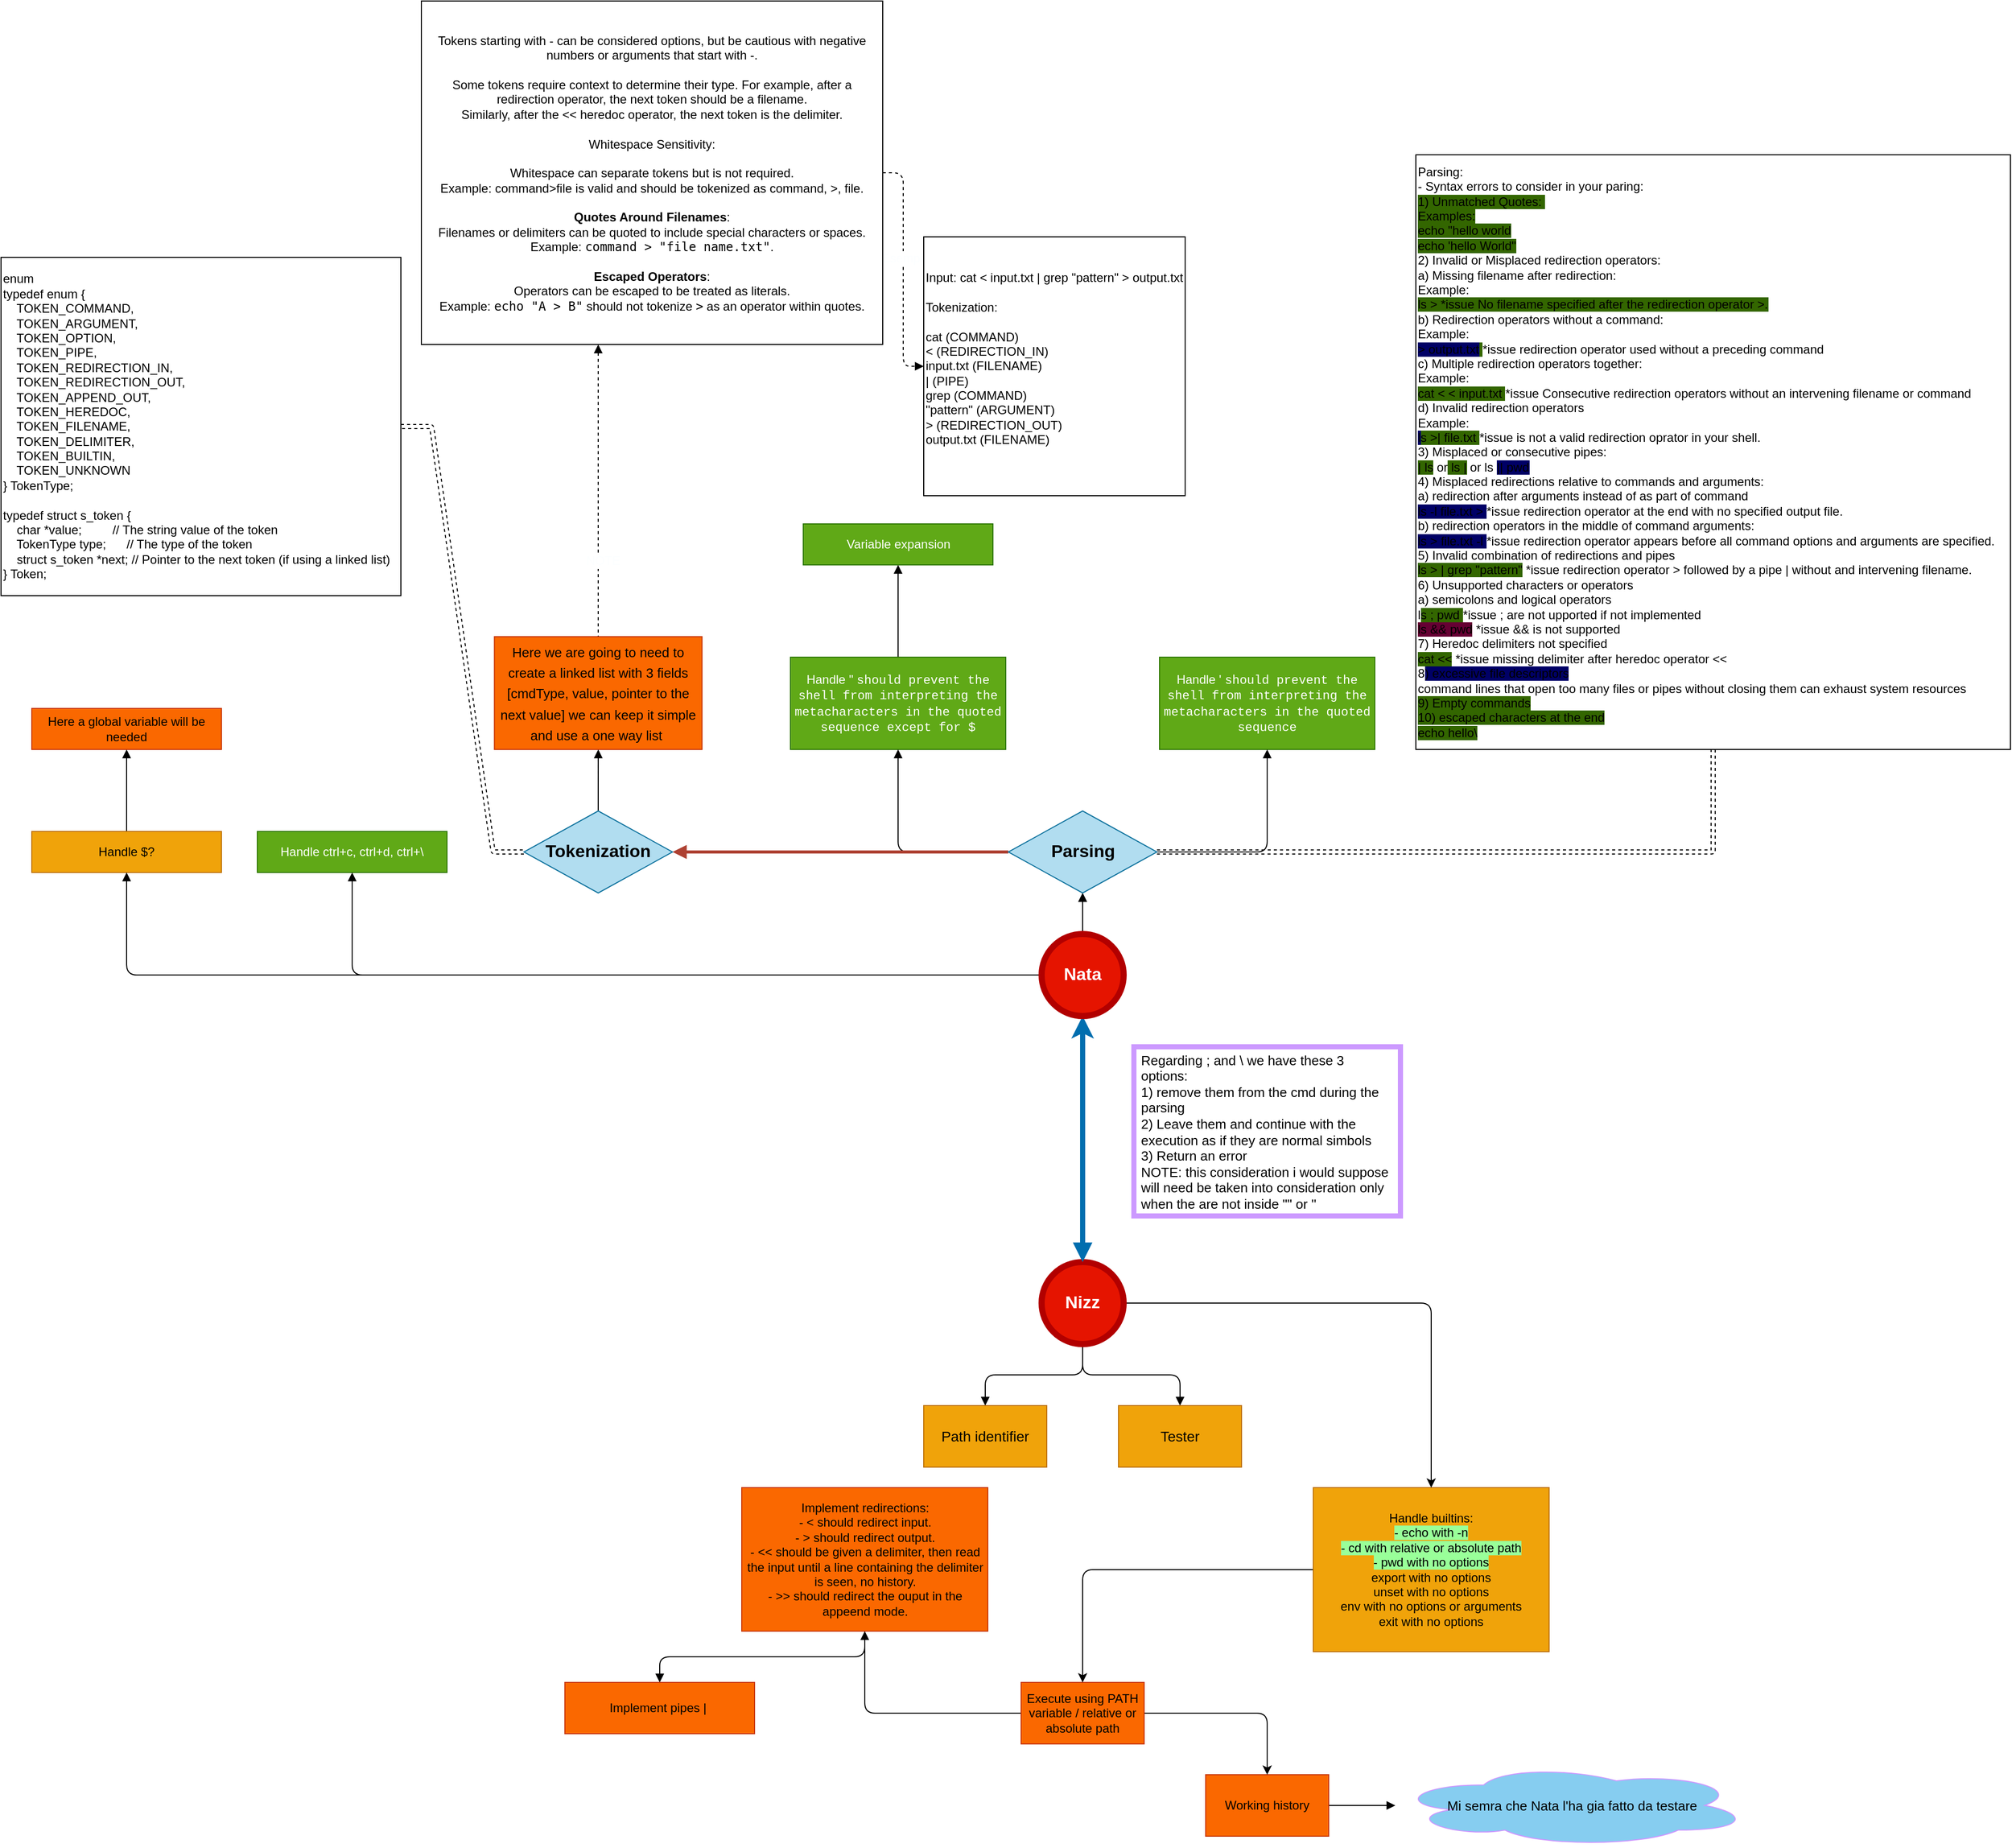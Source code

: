 <mxfile>
    <diagram id="0k4jsVLorXSa-fQWCVas" name="Art">
        <mxGraphModel dx="1712" dy="1700" grid="1" gridSize="10" guides="1" tooltips="1" connect="1" arrows="1" fold="1" page="1" pageScale="1" pageWidth="850" pageHeight="1100" math="0" shadow="0">
            <root>
                <mxCell id="0"/>
                <mxCell id="1" parent="0"/>
                <mxCell id="74" style="edgeStyle=orthogonalEdgeStyle;html=1;strokeWidth=1;fontSize=13;fontColor=#000000;startArrow=none;startFill=0;endArrow=block;endFill=1;" parent="1" source="2" target="72" edge="1">
                    <mxGeometry relative="1" as="geometry"/>
                </mxCell>
                <mxCell id="2" value="Working history" style="rounded=0;whiteSpace=wrap;html=1;fillColor=#fa6800;fontColor=#000000;strokeColor=#C73500;" parent="1" vertex="1">
                    <mxGeometry x="485" y="720" width="120" height="60" as="geometry"/>
                </mxCell>
                <mxCell id="47" style="edgeStyle=orthogonalEdgeStyle;html=1;" parent="1" source="4" target="2" edge="1">
                    <mxGeometry relative="1" as="geometry"/>
                </mxCell>
                <mxCell id="75" style="edgeStyle=orthogonalEdgeStyle;html=1;strokeWidth=1;fontSize=13;fontColor=#000000;startArrow=none;startFill=0;endArrow=block;endFill=1;" parent="1" source="4" target="9" edge="1">
                    <mxGeometry relative="1" as="geometry"/>
                </mxCell>
                <mxCell id="4" value="Execute using PATH variable / relative or absolute path" style="rounded=0;whiteSpace=wrap;html=1;fillColor=#fa6800;fontColor=#000000;strokeColor=#C73500;" parent="1" vertex="1">
                    <mxGeometry x="305" y="630" width="120" height="60" as="geometry"/>
                </mxCell>
                <mxCell id="7" value="&lt;font style=&quot;font-size: 12px;&quot;&gt;Handle '&amp;nbsp;&lt;span style=&quot;font-family: &amp;quot;Fira Code&amp;quot;, Consolas, &amp;quot;Courier New&amp;quot;, monospace, &amp;quot;Droid Sans Mono&amp;quot;, &amp;quot;monospace&amp;quot;, monospace;&quot;&gt;should prevent the shell from interpreting the metacharacters in the quoted sequence&lt;/span&gt;&lt;/font&gt;" style="rounded=0;whiteSpace=wrap;html=1;fillColor=#60a917;fontColor=#ffffff;strokeColor=#2D7600;" parent="1" vertex="1">
                    <mxGeometry x="440" y="-370" width="210" height="90" as="geometry"/>
                </mxCell>
                <mxCell id="63" style="edgeStyle=orthogonalEdgeStyle;html=1;strokeWidth=1;fontSize=13;fontColor=#000000;startArrow=none;startFill=0;endArrow=block;endFill=1;" parent="1" source="8" target="51" edge="1">
                    <mxGeometry relative="1" as="geometry"/>
                </mxCell>
                <mxCell id="8" value="&lt;font style=&quot;font-size: 12px;&quot;&gt;Handle &quot;&amp;nbsp;&lt;span style=&quot;font-family: &amp;quot;Fira Code&amp;quot;, Consolas, &amp;quot;Courier New&amp;quot;, monospace, &amp;quot;Droid Sans Mono&amp;quot;, &amp;quot;monospace&amp;quot;, monospace;&quot;&gt;should prevent the shell from interpreting the metacharacters in the quoted sequence except for $&lt;/span&gt;&lt;/font&gt;" style="rounded=0;whiteSpace=wrap;html=1;fillColor=#60a917;fontColor=#ffffff;strokeColor=#2D7600;" parent="1" vertex="1">
                    <mxGeometry x="80" y="-370" width="210" height="90" as="geometry"/>
                </mxCell>
                <mxCell id="76" style="edgeStyle=orthogonalEdgeStyle;html=1;strokeWidth=1;fontSize=13;fontColor=#000000;startArrow=none;startFill=0;endArrow=block;endFill=1;" parent="1" source="9" target="10" edge="1">
                    <mxGeometry relative="1" as="geometry"/>
                </mxCell>
                <mxCell id="9" value="Implement redirections:&lt;br&gt;- &amp;lt; should redirect input.&lt;br&gt;- &amp;gt; should redirect output.&lt;br&gt;- &amp;lt;&amp;lt; should be given a delimiter, then read the input until a line containing the delimiter is seen, no history.&lt;br&gt;- &amp;gt;&amp;gt; should redirect the ouput in the appeend mode." style="rounded=0;whiteSpace=wrap;html=1;fillColor=#fa6800;fontColor=#000000;strokeColor=#C73500;" parent="1" vertex="1">
                    <mxGeometry x="32.5" y="440" width="240" height="140" as="geometry"/>
                </mxCell>
                <mxCell id="10" value="Implement pipes |&amp;nbsp;" style="rounded=0;whiteSpace=wrap;html=1;fillColor=#fa6800;fontColor=#000000;strokeColor=#C73500;" parent="1" vertex="1">
                    <mxGeometry x="-140" y="630" width="185" height="50" as="geometry"/>
                </mxCell>
                <mxCell id="71" value="" style="edgeStyle=orthogonalEdgeStyle;html=1;strokeWidth=1;fontSize=13;fontColor=#000000;startArrow=none;startFill=0;endArrow=block;endFill=1;" parent="1" source="12" target="70" edge="1">
                    <mxGeometry relative="1" as="geometry"/>
                </mxCell>
                <mxCell id="12" value="Handle $?" style="rounded=0;whiteSpace=wrap;html=1;fillColor=#f0a30a;strokeColor=#BD7000;fontColor=#000000;" parent="1" vertex="1">
                    <mxGeometry x="-660" y="-200" width="185" height="40" as="geometry"/>
                </mxCell>
                <mxCell id="13" value="Handle ctrl+c, ctrl+d, ctrl+\" style="rounded=0;whiteSpace=wrap;html=1;fillColor=#60a917;fontColor=#ffffff;strokeColor=#2D7600;" parent="1" vertex="1">
                    <mxGeometry x="-440" y="-200" width="185" height="40" as="geometry"/>
                </mxCell>
                <mxCell id="43" style="edgeStyle=orthogonalEdgeStyle;html=1;" parent="1" source="14" target="4" edge="1">
                    <mxGeometry relative="1" as="geometry"/>
                </mxCell>
                <mxCell id="14" value="Handle builtins:&lt;br&gt;&lt;span style=&quot;background-color: rgb(153, 255, 153);&quot;&gt;- echo with -n&lt;/span&gt;&lt;br&gt;&lt;span style=&quot;background-color: rgb(153, 255, 153);&quot;&gt;- cd with relative or absolute path&lt;/span&gt;&lt;br&gt;&lt;span style=&quot;background-color: rgb(153, 255, 153);&quot;&gt;- pwd with no options&lt;/span&gt;&lt;br&gt;export with no options&lt;br&gt;unset with no options&lt;br&gt;env with no options or arguments&lt;br&gt;exit with no options" style="rounded=0;whiteSpace=wrap;html=1;fillColor=#f0a30a;fontColor=#000000;strokeColor=#BD7000;" parent="1" vertex="1">
                    <mxGeometry x="590" y="440" width="230" height="160" as="geometry"/>
                </mxCell>
                <mxCell id="37" style="edgeStyle=orthogonalEdgeStyle;html=1;" parent="1" source="29" target="14" edge="1">
                    <mxGeometry relative="1" as="geometry"/>
                </mxCell>
                <mxCell id="78" value="" style="edgeStyle=orthogonalEdgeStyle;html=1;strokeWidth=1;fontSize=13;fontColor=#000000;startArrow=none;startFill=0;endArrow=block;endFill=1;" parent="1" source="29" target="77" edge="1">
                    <mxGeometry relative="1" as="geometry"/>
                </mxCell>
                <mxCell id="80" style="edgeStyle=orthogonalEdgeStyle;html=1;strokeWidth=1;fontSize=13;fontColor=#000000;startArrow=none;startFill=0;endArrow=block;endFill=1;" parent="1" source="29" target="79" edge="1">
                    <mxGeometry relative="1" as="geometry"/>
                </mxCell>
                <mxCell id="29" value="Nizz" style="ellipse;whiteSpace=wrap;html=1;fontSize=17;fillColor=#e51400;strokeColor=#B20000;fontColor=#ffffff;rounded=0;strokeWidth=6;fontStyle=1;" parent="1" vertex="1">
                    <mxGeometry x="325" y="220" width="80" height="80" as="geometry"/>
                </mxCell>
                <mxCell id="53" style="edgeStyle=none;html=1;fontSize=13;endArrow=block;endFill=1;startArrow=classic;startFill=1;fillColor=#1ba1e2;strokeColor=#006EAF;strokeWidth=5;" parent="1" source="27" target="29" edge="1">
                    <mxGeometry relative="1" as="geometry"/>
                </mxCell>
                <mxCell id="57" value="" style="edgeStyle=none;html=1;strokeWidth=1;fontSize=13;startArrow=none;startFill=0;endArrow=block;endFill=1;" parent="1" source="27" target="56" edge="1">
                    <mxGeometry relative="1" as="geometry"/>
                </mxCell>
                <mxCell id="58" value="" style="edgeStyle=none;html=1;strokeWidth=1;fontSize=13;startArrow=none;startFill=0;endArrow=block;endFill=1;" parent="1" source="27" target="56" edge="1">
                    <mxGeometry relative="1" as="geometry"/>
                </mxCell>
                <mxCell id="67" style="edgeStyle=orthogonalEdgeStyle;html=1;strokeWidth=1;fontSize=13;fontColor=#000000;startArrow=none;startFill=0;endArrow=block;endFill=1;" parent="1" source="27" target="13" edge="1">
                    <mxGeometry relative="1" as="geometry"/>
                </mxCell>
                <mxCell id="68" style="edgeStyle=orthogonalEdgeStyle;html=1;strokeWidth=1;fontSize=13;fontColor=#000000;startArrow=none;startFill=0;endArrow=block;endFill=1;" parent="1" source="27" target="12" edge="1">
                    <mxGeometry relative="1" as="geometry"/>
                </mxCell>
                <mxCell id="88" style="edgeStyle=elbowEdgeStyle;html=1;dashed=1;strokeWidth=1;fontSize=12;fontColor=#000000;startArrow=none;startFill=0;endArrow=block;endFill=1;" parent="1" source="59" target="90" edge="1">
                    <mxGeometry relative="1" as="geometry">
                        <mxPoint x="1060" y="-60" as="targetPoint"/>
                    </mxGeometry>
                </mxCell>
                <mxCell id="91" value="&lt;font color=&quot;#fcfeff&quot;&gt;NOTE&lt;/font&gt;" style="edgeLabel;html=1;align=center;verticalAlign=middle;resizable=0;points=[];fontSize=12;fontColor=#000000;" parent="88" vertex="1" connectable="0">
                    <mxGeometry x="0.072" y="-4" relative="1" as="geometry">
                        <mxPoint as="offset"/>
                    </mxGeometry>
                </mxCell>
                <mxCell id="27" value="Nata" style="ellipse;whiteSpace=wrap;html=1;fontSize=17;fillColor=#e51400;strokeColor=#B20000;fontColor=#ffffff;rounded=0;strokeWidth=6;fontStyle=1;" parent="1" vertex="1">
                    <mxGeometry x="325" y="-100" width="80" height="80" as="geometry"/>
                </mxCell>
                <mxCell id="50" value="&lt;div style=&quot;text-align: left; font-size: 13px;&quot;&gt;&lt;span style=&quot;background-color: initial; font-size: 13px;&quot;&gt;Regarding ; and \ we have these 3 options:&lt;/span&gt;&lt;/div&gt;&lt;div style=&quot;text-align: left; font-size: 13px;&quot;&gt;&lt;span style=&quot;background-color: initial; font-size: 13px;&quot;&gt;1) remove them from the cmd during the parsing&lt;/span&gt;&lt;/div&gt;&lt;div style=&quot;text-align: left; font-size: 13px;&quot;&gt;&lt;span style=&quot;background-color: initial; font-size: 13px;&quot;&gt;2) Leave them and continue with the execution as if they are normal simbols&lt;/span&gt;&lt;/div&gt;&lt;div style=&quot;text-align: left; font-size: 13px;&quot;&gt;&lt;span style=&quot;background-color: initial; font-size: 13px;&quot;&gt;3) Return an error&amp;nbsp;&lt;/span&gt;&lt;/div&gt;&lt;div style=&quot;text-align: left; font-size: 13px;&quot;&gt;&lt;span style=&quot;background-color: initial; font-size: 13px;&quot;&gt;NOTE: this consideration i would suppose will need be taken into consideration only when the are not inside &quot;&quot; or ''&lt;/span&gt;&lt;/div&gt;" style="text;html=1;strokeColor=#CC99FF;fillColor=none;align=center;verticalAlign=middle;whiteSpace=wrap;rounded=0;strokeWidth=5;spacingTop=0;spacing=8;fontSize=13;horizontal=1;" parent="1" vertex="1">
                    <mxGeometry x="415" y="10" width="260" height="165" as="geometry"/>
                </mxCell>
                <mxCell id="51" value="Variable expansion" style="rounded=0;whiteSpace=wrap;html=1;fillColor=#60a917;fontColor=#ffffff;strokeColor=#2D7600;" parent="1" vertex="1">
                    <mxGeometry x="92.5" y="-500" width="185" height="40" as="geometry"/>
                </mxCell>
                <mxCell id="61" style="edgeStyle=orthogonalEdgeStyle;html=1;strokeWidth=1;fontSize=13;fontColor=#000000;startArrow=none;startFill=0;endArrow=block;endFill=1;" parent="1" source="56" target="8" edge="1">
                    <mxGeometry relative="1" as="geometry"/>
                </mxCell>
                <mxCell id="62" style="edgeStyle=orthogonalEdgeStyle;html=1;strokeWidth=1;fontSize=13;fontColor=#000000;startArrow=none;startFill=0;endArrow=block;endFill=1;" parent="1" source="56" target="7" edge="1">
                    <mxGeometry relative="1" as="geometry"/>
                </mxCell>
                <mxCell id="64" style="edgeStyle=orthogonalEdgeStyle;html=1;strokeWidth=3;fontSize=13;fontColor=#000000;startArrow=none;startFill=0;endArrow=block;endFill=1;fillColor=#fad9d5;strokeColor=#ae4132;" parent="1" source="56" target="59" edge="1">
                    <mxGeometry relative="1" as="geometry"/>
                </mxCell>
                <mxCell id="82" value="" style="edgeStyle=orthogonalEdgeStyle;html=1;strokeWidth=1;fontSize=14;fontColor=#000000;startArrow=none;startFill=0;endArrow=block;endFill=1;shape=link;dashed=1;" parent="1" source="56" target="81" edge="1">
                    <mxGeometry relative="1" as="geometry"/>
                </mxCell>
                <mxCell id="56" value="Parsing" style="rhombus;whiteSpace=wrap;html=1;fontSize=17;fillColor=#b1ddf0;strokeColor=#10739e;rounded=0;strokeWidth=1;fontStyle=1;fontColor=#000000;" parent="1" vertex="1">
                    <mxGeometry x="292.5" y="-220" width="145" height="80" as="geometry"/>
                </mxCell>
                <mxCell id="66" value="" style="edgeStyle=orthogonalEdgeStyle;html=1;strokeWidth=1;fontSize=13;fontColor=#000000;startArrow=none;startFill=0;endArrow=block;endFill=1;" parent="1" source="59" target="65" edge="1">
                    <mxGeometry relative="1" as="geometry"/>
                </mxCell>
                <mxCell id="87" style="edgeStyle=entityRelationEdgeStyle;shape=link;html=1;dashed=1;strokeWidth=1;fontSize=12;fontColor=#000000;startArrow=none;startFill=0;endArrow=block;endFill=1;" parent="1" source="59" target="86" edge="1">
                    <mxGeometry relative="1" as="geometry"/>
                </mxCell>
                <mxCell id="59" value="Tokenization" style="rhombus;whiteSpace=wrap;html=1;fontSize=17;fillColor=#b1ddf0;strokeColor=#10739e;rounded=0;strokeWidth=1;fontStyle=1;fontColor=#000000;" parent="1" vertex="1">
                    <mxGeometry x="-180" y="-220" width="145" height="80" as="geometry"/>
                </mxCell>
                <mxCell id="65" value="&lt;span style=&quot;font-weight: normal;&quot;&gt;&lt;font style=&quot;font-size: 13px;&quot;&gt;Here we are going to need to create a linked list with 3 fields [cmdType, value, pointer to the next value] we can keep it simple and use a one way list&amp;nbsp;&lt;/font&gt;&lt;/span&gt;" style="rounded=0;whiteSpace=wrap;html=1;fontSize=17;fillColor=#fa6800;strokeWidth=1;fontStyle=1;fontColor=#000000;strokeColor=#C73500;" parent="1" vertex="1">
                    <mxGeometry x="-208.75" y="-390" width="202.5" height="110" as="geometry"/>
                </mxCell>
                <mxCell id="70" value="Here a global variable will be needed" style="rounded=0;whiteSpace=wrap;html=1;fillColor=#fa6800;fontColor=#000000;strokeColor=#C73500;" parent="1" vertex="1">
                    <mxGeometry x="-660" y="-320" width="185" height="40" as="geometry"/>
                </mxCell>
                <mxCell id="72" value="Mi semra che Nata l'ha gia fatto da testare" style="ellipse;shape=cloud;whiteSpace=wrap;html=1;rounded=0;strokeColor=#CC99FF;strokeWidth=1;fontSize=13;fontColor=#000000;fillColor=#86CDF0;" parent="1" vertex="1">
                    <mxGeometry x="670" y="710" width="345" height="80" as="geometry"/>
                </mxCell>
                <mxCell id="77" value="Tester" style="whiteSpace=wrap;html=1;fontSize=14;fillColor=#f0a30a;strokeColor=#BD7000;fontColor=#000000;rounded=0;strokeWidth=1;fontStyle=0;" parent="1" vertex="1">
                    <mxGeometry x="400" y="360" width="120" height="60" as="geometry"/>
                </mxCell>
                <mxCell id="79" value="Path identifier" style="whiteSpace=wrap;html=1;fontSize=14;fillColor=#f0a30a;strokeColor=#BD7000;fontColor=#000000;rounded=0;strokeWidth=1;fontStyle=0;" parent="1" vertex="1">
                    <mxGeometry x="210" y="360" width="120" height="60" as="geometry"/>
                </mxCell>
                <mxCell id="81" value="&lt;div style=&quot;font-size: 12px;&quot;&gt;&lt;div&gt;&lt;font style=&quot;font-weight: normal;&quot;&gt;Parsing:&lt;/font&gt;&lt;/div&gt;&lt;div&gt;&lt;font style=&quot;font-weight: normal;&quot;&gt;- Syntax errors to consider in your paring:&lt;/font&gt;&lt;/div&gt;&lt;div&gt;&lt;span style=&quot;font-weight: normal; background-color: rgb(51, 102, 0);&quot;&gt;1) Unmatched Quotes:&amp;nbsp;&lt;/span&gt;&lt;/div&gt;&lt;div&gt;&lt;span style=&quot;font-weight: normal; background-color: rgb(51, 102, 0);&quot;&gt;Examples:&lt;/span&gt;&lt;/div&gt;&lt;div&gt;&lt;span style=&quot;font-weight: normal; background-color: rgb(51, 102, 0);&quot;&gt;echo &quot;hello world&lt;/span&gt;&lt;/div&gt;&lt;div&gt;&lt;span style=&quot;font-weight: normal; background-color: rgb(51, 102, 0);&quot;&gt;echo 'hello World&quot;&lt;/span&gt;&lt;/div&gt;&lt;div&gt;&lt;span style=&quot;font-weight: normal;&quot;&gt;2) Invalid or Misplaced redirection operators:&lt;/span&gt;&lt;/div&gt;&lt;div&gt;&lt;span style=&quot;font-weight: normal;&quot;&gt;a) Missing filename after redirection:&lt;/span&gt;&lt;/div&gt;&lt;div&gt;&lt;span style=&quot;font-weight: normal;&quot;&gt;Example:&lt;/span&gt;&lt;/div&gt;&lt;div&gt;&lt;span style=&quot;font-weight: normal; background-color: rgb(51, 102, 0);&quot;&gt;ls &amp;gt; *issue No filename specified after the redirection operator &amp;gt;.&lt;/span&gt;&lt;/div&gt;&lt;div&gt;&lt;span style=&quot;font-weight: normal;&quot;&gt;b) Redirection operators without a command:&lt;/span&gt;&lt;/div&gt;&lt;div&gt;&lt;span style=&quot;font-weight: normal;&quot;&gt;Example:&amp;nbsp;&lt;/span&gt;&lt;/div&gt;&lt;div&gt;&lt;span style=&quot;font-weight: normal;&quot;&gt;&lt;span style=&quot;background-color: rgb(0, 0, 102);&quot;&gt;&amp;gt; output.txt&lt;/span&gt;&lt;span style=&quot;background-color: rgb(51, 102, 0);&quot;&gt;&amp;nbsp;&lt;/span&gt;*issue redirection operator used without a preceding command&lt;/span&gt;&lt;/div&gt;&lt;div&gt;&lt;span style=&quot;font-weight: normal;&quot;&gt;c) Multiple redirection operators together:&lt;/span&gt;&lt;/div&gt;&lt;div&gt;&lt;span style=&quot;font-weight: normal;&quot;&gt;Example:&lt;/span&gt;&lt;/div&gt;&lt;div&gt;&lt;span style=&quot;font-weight: normal;&quot;&gt;&lt;span style=&quot;background-color: rgb(51, 102, 0);&quot;&gt;cat &amp;lt; &amp;lt; input.txt&amp;nbsp;&lt;/span&gt;*issue Consecutive redirection operators without an intervening filename or command&lt;/span&gt;&lt;/div&gt;&lt;div&gt;&lt;span style=&quot;font-weight: normal;&quot;&gt;d) Invalid redirection operators&lt;/span&gt;&lt;/div&gt;&lt;div&gt;&lt;span style=&quot;font-weight: normal;&quot;&gt;Example:&lt;/span&gt;&lt;/div&gt;&lt;div&gt;&lt;span style=&quot;font-weight: normal;&quot;&gt;&lt;span style=&quot;background-color: rgb(0, 0, 102);&quot;&gt;l&lt;/span&gt;&lt;span style=&quot;background-color: rgb(51, 102, 0);&quot;&gt;s &amp;gt;| file.txt&amp;nbsp;&lt;/span&gt;*issue is not a valid redirection oprator in your shell.&lt;/span&gt;&lt;/div&gt;&lt;div&gt;&lt;span style=&quot;font-weight: normal;&quot;&gt;3) Misplaced or consecutive pipes:&lt;/span&gt;&lt;/div&gt;&lt;div&gt;&lt;span style=&quot;font-weight: normal;&quot;&gt;&lt;span style=&quot;background-color: rgb(51, 102, 0);&quot;&gt;| ls&lt;/span&gt;&amp;nbsp;or&lt;span style=&quot;background-color: rgb(51, 102, 0);&quot;&gt;&amp;nbsp;ls |&lt;/span&gt;&amp;nbsp;or ls&amp;nbsp;&lt;span style=&quot;background-color: rgb(0, 0, 102);&quot;&gt;|| pwd&lt;/span&gt;&lt;/span&gt;&lt;/div&gt;&lt;div&gt;&lt;span style=&quot;font-weight: normal;&quot;&gt;4) Misplaced redirections relative to commands and arguments:&lt;/span&gt;&lt;/div&gt;&lt;div&gt;&lt;span style=&quot;font-weight: normal;&quot;&gt;a) redirection after arguments instead of as part of command&lt;/span&gt;&lt;/div&gt;&lt;div&gt;&lt;span style=&quot;font-weight: normal;&quot;&gt;&lt;span style=&quot;background-color: rgb(0, 0, 102);&quot;&gt;ls -l file.txt &amp;gt;&amp;nbsp;&lt;/span&gt;*issue redirection operator at the end with no specified output file.&lt;/span&gt;&lt;/div&gt;&lt;div&gt;&lt;span style=&quot;font-weight: normal;&quot;&gt;b) redirection operators in the middle of command arguments:&lt;/span&gt;&lt;/div&gt;&lt;div&gt;&lt;span style=&quot;font-weight: normal;&quot;&gt;&lt;span style=&quot;background-color: rgb(0, 0, 102);&quot;&gt;ls &amp;gt; file.txt -l&amp;nbsp;&lt;/span&gt;*issue redirection operator appears before all command options and arguments are specified.&lt;/span&gt;&lt;/div&gt;&lt;div&gt;&lt;span style=&quot;font-weight: normal;&quot;&gt;5) Invalid combination of redirections and pipes&lt;/span&gt;&lt;/div&gt;&lt;div&gt;&lt;span style=&quot;font-weight: normal;&quot;&gt;&lt;span style=&quot;background-color: rgb(51, 102, 0);&quot;&gt;ls &amp;gt; | grep &quot;pattern&quot;&lt;/span&gt;&amp;nbsp;*issue redirection operator &amp;gt; followed by a pipe | without and intervening filename.&lt;/span&gt;&lt;/div&gt;&lt;div&gt;&lt;span style=&quot;font-weight: normal;&quot;&gt;6) Unsupported characters or operators&lt;/span&gt;&lt;/div&gt;&lt;div&gt;&lt;span style=&quot;font-weight: normal;&quot;&gt;a) semicolons and logical operators&lt;/span&gt;&lt;/div&gt;&lt;div&gt;&lt;span style=&quot;font-weight: normal;&quot;&gt;l&lt;span style=&quot;background-color: rgb(51, 102, 0);&quot;&gt;s ; pwd&amp;nbsp;&lt;/span&gt;*issue ; are not upported if not implemented&lt;/span&gt;&lt;/div&gt;&lt;div&gt;&lt;span style=&quot;font-weight: normal;&quot;&gt;&lt;span style=&quot;background-color: rgb(102, 0, 51);&quot;&gt;ls &amp;amp;&amp;amp; pwd&lt;/span&gt;&amp;nbsp;*issue &amp;amp;&amp;amp; is not supported&lt;/span&gt;&lt;/div&gt;&lt;div&gt;&lt;span style=&quot;font-weight: normal;&quot;&gt;7) Heredoc delimiters not specified&lt;/span&gt;&lt;/div&gt;&lt;div&gt;&lt;span style=&quot;font-weight: normal;&quot;&gt;&lt;span style=&quot;background-color: rgb(51, 102, 0);&quot;&gt;cat &amp;lt;&amp;lt;&lt;/span&gt;&amp;nbsp;*issue missing delimiter after heredoc operator &amp;lt;&amp;lt;&lt;/span&gt;&lt;/div&gt;&lt;div&gt;&lt;span style=&quot;font-weight: normal;&quot;&gt;8&lt;span style=&quot;background-color: rgb(0, 0, 102);&quot;&gt;) excessive file descriptors&lt;/span&gt;&lt;/span&gt;&lt;/div&gt;&lt;div&gt;&lt;span style=&quot;font-weight: normal;&quot;&gt;command lines that open too many files or pipes without closing them can exhaust system resources&lt;/span&gt;&lt;/div&gt;&lt;div&gt;&lt;span style=&quot;font-weight: normal; background-color: rgb(51, 102, 0);&quot;&gt;9) Empty commands&lt;/span&gt;&lt;/div&gt;&lt;div&gt;&lt;span style=&quot;font-weight: normal; background-color: rgb(51, 102, 0);&quot;&gt;10) escaped characters at the end&lt;/span&gt;&lt;/div&gt;&lt;div&gt;&lt;font style=&quot;font-weight: normal; background-color: rgb(51, 102, 0);&quot;&gt;echo hello\&lt;/font&gt;&lt;/div&gt;&lt;/div&gt;" style="whiteSpace=wrap;html=1;fontSize=17;rounded=0;strokeWidth=1;fontStyle=1;align=left;" parent="1" vertex="1">
                    <mxGeometry x="690" y="-860" width="580" height="580" as="geometry"/>
                </mxCell>
                <mxCell id="86" value="&lt;div style=&quot;font-size: 12px;&quot;&gt;&lt;span style=&quot;font-size: 12px;&quot;&gt;&lt;span style=&quot;font-size: 12px;&quot;&gt;&#9;&lt;/span&gt;enum&lt;/span&gt;&lt;/div&gt;&lt;div style=&quot;font-size: 12px;&quot;&gt;&lt;span style=&quot;font-size: 12px;&quot;&gt;&lt;span style=&quot;font-size: 12px;&quot;&gt;&#9;&lt;/span&gt;typedef enum {&lt;/span&gt;&lt;/div&gt;&lt;div style=&quot;font-size: 12px;&quot;&gt;&lt;span style=&quot;font-size: 12px;&quot;&gt;&amp;nbsp; &amp;nbsp; TOKEN_COMMAND,&lt;/span&gt;&lt;/div&gt;&lt;div style=&quot;font-size: 12px;&quot;&gt;&lt;span style=&quot;font-size: 12px;&quot;&gt;&amp;nbsp; &amp;nbsp; TOKEN_ARGUMENT,&lt;/span&gt;&lt;/div&gt;&lt;div style=&quot;font-size: 12px;&quot;&gt;&lt;span style=&quot;font-size: 12px;&quot;&gt;&amp;nbsp; &amp;nbsp; TOKEN_OPTION,&lt;/span&gt;&lt;/div&gt;&lt;div style=&quot;font-size: 12px;&quot;&gt;&lt;span style=&quot;font-size: 12px;&quot;&gt;&amp;nbsp; &amp;nbsp; TOKEN_PIPE,&lt;/span&gt;&lt;/div&gt;&lt;div style=&quot;font-size: 12px;&quot;&gt;&lt;span style=&quot;font-size: 12px;&quot;&gt;&amp;nbsp; &amp;nbsp; TOKEN_REDIRECTION_IN,&lt;/span&gt;&lt;/div&gt;&lt;div style=&quot;font-size: 12px;&quot;&gt;&lt;span style=&quot;font-size: 12px;&quot;&gt;&amp;nbsp; &amp;nbsp; TOKEN_REDIRECTION_OUT,&lt;/span&gt;&lt;/div&gt;&lt;div style=&quot;font-size: 12px;&quot;&gt;&lt;span style=&quot;font-size: 12px;&quot;&gt;&amp;nbsp; &amp;nbsp; TOKEN_APPEND_OUT,&lt;/span&gt;&lt;/div&gt;&lt;div style=&quot;font-size: 12px;&quot;&gt;&lt;span style=&quot;font-size: 12px;&quot;&gt;&amp;nbsp; &amp;nbsp; TOKEN_HEREDOC,&lt;/span&gt;&lt;/div&gt;&lt;div style=&quot;font-size: 12px;&quot;&gt;&lt;span style=&quot;font-size: 12px;&quot;&gt;&amp;nbsp; &amp;nbsp; TOKEN_FILENAME,&lt;/span&gt;&lt;/div&gt;&lt;div style=&quot;font-size: 12px;&quot;&gt;&lt;span style=&quot;font-size: 12px;&quot;&gt;&amp;nbsp; &amp;nbsp; TOKEN_DELIMITER,&lt;/span&gt;&lt;/div&gt;&lt;div style=&quot;font-size: 12px;&quot;&gt;&lt;span style=&quot;font-size: 12px;&quot;&gt;&amp;nbsp; &amp;nbsp; TOKEN_BUILTIN,&lt;/span&gt;&lt;/div&gt;&lt;div style=&quot;font-size: 12px;&quot;&gt;&lt;span style=&quot;font-size: 12px;&quot;&gt;&amp;nbsp; &amp;nbsp; TOKEN_UNKNOWN&lt;/span&gt;&lt;/div&gt;&lt;div style=&quot;font-size: 12px;&quot;&gt;&lt;span style=&quot;font-size: 12px;&quot;&gt;} TokenType;&lt;/span&gt;&lt;/div&gt;&lt;div style=&quot;font-size: 12px;&quot;&gt;&lt;span style=&quot;font-size: 12px;&quot;&gt;&lt;br style=&quot;font-size: 12px;&quot;&gt;&lt;/span&gt;&lt;/div&gt;&lt;div style=&quot;font-size: 12px;&quot;&gt;&lt;span style=&quot;font-size: 12px;&quot;&gt;typedef struct s_token {&lt;/span&gt;&lt;/div&gt;&lt;div style=&quot;font-size: 12px;&quot;&gt;&lt;span style=&quot;font-size: 12px;&quot;&gt;&amp;nbsp; &amp;nbsp; char *value;&amp;nbsp; &amp;nbsp; &amp;nbsp; &amp;nbsp; &amp;nbsp;// The string value of the token&lt;/span&gt;&lt;/div&gt;&lt;div style=&quot;font-size: 12px;&quot;&gt;&lt;span style=&quot;font-size: 12px;&quot;&gt;&amp;nbsp; &amp;nbsp; TokenType type;&amp;nbsp; &amp;nbsp; &amp;nbsp; // The type of the token&lt;/span&gt;&lt;/div&gt;&lt;div style=&quot;font-size: 12px;&quot;&gt;&lt;span style=&quot;font-size: 12px;&quot;&gt;&amp;nbsp; &amp;nbsp; struct s_token *next; // Pointer to the next token (if using a linked list)&lt;/span&gt;&lt;/div&gt;&lt;div style=&quot;font-size: 12px;&quot;&gt;&lt;span style=&quot;font-size: 12px;&quot;&gt;} Token;&lt;/span&gt;&lt;/div&gt;" style="rounded=0;whiteSpace=wrap;html=1;fontSize=12;strokeWidth=1;fontStyle=0;align=left;" parent="1" vertex="1">
                    <mxGeometry x="-690" y="-760" width="390" height="330" as="geometry"/>
                </mxCell>
                <mxCell id="93" value="" style="edgeStyle=elbowEdgeStyle;html=1;dashed=1;strokeWidth=1;fontSize=12;fontColor=#FCFEFF;startArrow=none;startFill=0;endArrow=block;endFill=1;" parent="1" source="90" target="92" edge="1">
                    <mxGeometry relative="1" as="geometry"/>
                </mxCell>
                <mxCell id="94" value="Esempio" style="edgeLabel;html=1;align=center;verticalAlign=middle;resizable=0;points=[];fontSize=12;fontColor=#FCFEFF;" parent="93" vertex="1" connectable="0">
                    <mxGeometry x="-0.093" y="2" relative="1" as="geometry">
                        <mxPoint as="offset"/>
                    </mxGeometry>
                </mxCell>
                <mxCell id="90" value="&lt;div&gt;Tokens starting with - can be considered options, but be cautious with negative numbers or arguments that start with -.&lt;/div&gt;&lt;div&gt;&lt;br&gt;&lt;/div&gt;&lt;div&gt;Some tokens require context to determine their type. For example, after a redirection operator, the next token should be a filename.&lt;/div&gt;&lt;div&gt;Similarly, after the &amp;lt;&amp;lt; heredoc operator, the next token is the delimiter.&lt;/div&gt;&lt;div&gt;&lt;br&gt;&lt;/div&gt;&lt;div&gt;&lt;div&gt;Whitespace Sensitivity:&lt;/div&gt;&lt;div&gt;&lt;br&gt;&lt;/div&gt;&lt;div&gt;Whitespace can separate tokens but is not required.&lt;/div&gt;&lt;div&gt;Example: command&amp;gt;file is valid and should be tokenized as command, &amp;gt;, file.&lt;/div&gt;&lt;/div&gt;&lt;div&gt;&lt;strong style=&quot;background-color: initial;&quot;&gt;&lt;br&gt;&lt;/strong&gt;&lt;/div&gt;&lt;div&gt;&lt;strong style=&quot;background-color: initial;&quot;&gt;Quotes Around Filenames&lt;/strong&gt;&lt;span style=&quot;background-color: initial;&quot;&gt;:&lt;/span&gt;&lt;/div&gt;&lt;div&gt;&lt;span style=&quot;background-color: initial;&quot;&gt;Filenames or delimiters can be quoted to include special characters or spaces.&lt;/span&gt;&lt;/div&gt;&lt;div&gt;&lt;span style=&quot;background-color: initial;&quot;&gt;Example: &lt;/span&gt;&lt;code&gt;command &amp;gt; &quot;file name.txt&quot;&lt;/code&gt;&lt;span style=&quot;background-color: initial;&quot;&gt;.&lt;/span&gt;&lt;/div&gt;&lt;div&gt;&lt;strong style=&quot;background-color: initial;&quot;&gt;&lt;br&gt;&lt;/strong&gt;&lt;/div&gt;&lt;div&gt;&lt;strong style=&quot;background-color: initial;&quot;&gt;Escaped Operators&lt;/strong&gt;&lt;span style=&quot;background-color: initial;&quot;&gt;:&lt;/span&gt;&lt;/div&gt;&lt;div&gt;&lt;span style=&quot;background-color: initial;&quot;&gt;Operators can be escaped to be treated as literals.&lt;/span&gt;&lt;/div&gt;&lt;div&gt;&lt;span style=&quot;background-color: initial;&quot;&gt;Example: &lt;/span&gt;&lt;code&gt;echo &quot;A &amp;gt; B&quot;&lt;/code&gt;&lt;span style=&quot;background-color: initial;&quot;&gt; should not tokenize &lt;/span&gt;&lt;code&gt;&amp;gt;&lt;/code&gt;&lt;span style=&quot;background-color: initial;&quot;&gt; as an operator within quotes.&lt;/span&gt;&lt;/div&gt;" style="rounded=0;whiteSpace=wrap;html=1;" parent="1" vertex="1">
                    <mxGeometry x="-280" y="-1010" width="450" height="335" as="geometry"/>
                </mxCell>
                <mxCell id="92" value="&lt;div&gt;Input: cat &amp;lt; input.txt | grep &quot;pattern&quot; &amp;gt; output.txt&lt;/div&gt;&lt;div&gt;&lt;br&gt;&lt;/div&gt;&lt;div&gt;Tokenization:&lt;/div&gt;&lt;div&gt;&lt;br&gt;&lt;/div&gt;&lt;div&gt;cat (COMMAND)&lt;/div&gt;&lt;div&gt;&amp;lt; (REDIRECTION_IN)&lt;/div&gt;&lt;div&gt;input.txt (FILENAME)&lt;/div&gt;&lt;div&gt;| (PIPE)&lt;/div&gt;&lt;div&gt;grep (COMMAND)&lt;/div&gt;&lt;div&gt;&quot;pattern&quot; (ARGUMENT)&lt;/div&gt;&lt;div&gt;&amp;gt; (REDIRECTION_OUT)&lt;/div&gt;&lt;div&gt;output.txt (FILENAME)&lt;/div&gt;&lt;div&gt;&lt;br&gt;&lt;/div&gt;" style="whiteSpace=wrap;html=1;rounded=0;align=left;" parent="1" vertex="1">
                    <mxGeometry x="210" y="-780" width="255" height="252.5" as="geometry"/>
                </mxCell>
            </root>
        </mxGraphModel>
    </diagram>
    <diagram id="gm9Hajhw_2qDXtCATYnO" name="Nizz">
        <mxGraphModel dx="431" dy="300" grid="1" gridSize="10" guides="1" tooltips="1" connect="1" arrows="1" fold="1" page="1" pageScale="1" pageWidth="850" pageHeight="1100" math="0" shadow="0">
            <root>
                <mxCell id="0"/>
                <mxCell id="1" parent="0"/>
                <mxCell id="FM7rbWkHoFmQJKiw-Wt_-1" value="Recursion&lt;br&gt;Create list" style="rounded=0;whiteSpace=wrap;html=1;" parent="1" vertex="1">
                    <mxGeometry x="160" y="120" width="120" height="60" as="geometry"/>
                </mxCell>
                <mxCell id="FM7rbWkHoFmQJKiw-Wt_-2" value="Recursion:&lt;br&gt;Create the right pipe" style="rounded=0;whiteSpace=wrap;html=1;" parent="1" vertex="1">
                    <mxGeometry x="160" y="210" width="120" height="60" as="geometry"/>
                </mxCell>
                <mxCell id="FM7rbWkHoFmQJKiw-Wt_-3" value="Recursion:&lt;br&gt;Calls to execution functions" style="rounded=0;whiteSpace=wrap;html=1;" parent="1" vertex="1">
                    <mxGeometry x="160" y="300" width="120" height="60" as="geometry"/>
                </mxCell>
                <mxCell id="FM7rbWkHoFmQJKiw-Wt_-4" value="Example Execution" style="text;html=1;strokeColor=none;fillColor=none;align=center;verticalAlign=middle;whiteSpace=wrap;rounded=0;rotation=-90;" parent="1" vertex="1">
                    <mxGeometry x="270" y="240" width="120" height="30" as="geometry"/>
                </mxCell>
                <mxCell id="FM7rbWkHoFmQJKiw-Wt_-5" value="echo hello | ls -la &amp;gt; blow | grep hi &amp;lt; test" style="text;html=1;strokeColor=none;fillColor=none;align=center;verticalAlign=middle;whiteSpace=wrap;rounded=0;" parent="1" vertex="1">
                    <mxGeometry x="350" y="80" width="270" height="30" as="geometry"/>
                </mxCell>
                <mxCell id="FM7rbWkHoFmQJKiw-Wt_-6" value="| ls -la &amp;gt; blow | grep hi &amp;lt; test" style="text;html=1;strokeColor=none;fillColor=none;align=center;verticalAlign=middle;whiteSpace=wrap;rounded=0;" parent="1" vertex="1">
                    <mxGeometry x="360" y="150" width="270" height="30" as="geometry"/>
                </mxCell>
                <mxCell id="FM7rbWkHoFmQJKiw-Wt_-7" value="echo hello |" style="text;html=1;strokeColor=none;fillColor=none;align=center;verticalAlign=middle;whiteSpace=wrap;rounded=0;" parent="1" vertex="1">
                    <mxGeometry x="360" y="120" width="270" height="30" as="geometry"/>
                </mxCell>
                <mxCell id="yCg992FLTJPHxNIOxu8F-5" style="edgeStyle=orthogonalEdgeStyle;html=1;exitX=1;exitY=0.75;exitDx=0;exitDy=0;entryX=1;entryY=0.25;entryDx=0;entryDy=0;fillColor=#fa6800;strokeColor=#C73500;" edge="1" parent="1" source="yCg992FLTJPHxNIOxu8F-1" target="yCg992FLTJPHxNIOxu8F-2">
                    <mxGeometry relative="1" as="geometry"/>
                </mxCell>
                <mxCell id="yCg992FLTJPHxNIOxu8F-15" style="edgeStyle=orthogonalEdgeStyle;html=1;exitX=1;exitY=0.25;exitDx=0;exitDy=0;" edge="1" parent="1" source="yCg992FLTJPHxNIOxu8F-1">
                    <mxGeometry relative="1" as="geometry">
                        <mxPoint x="600" y="455" as="targetPoint"/>
                    </mxGeometry>
                </mxCell>
                <mxCell id="yCg992FLTJPHxNIOxu8F-1" value="" style="rounded=0;whiteSpace=wrap;html=1;" vertex="1" parent="1">
                    <mxGeometry x="400" y="440" width="50" height="60" as="geometry"/>
                </mxCell>
                <mxCell id="yCg992FLTJPHxNIOxu8F-8" style="edgeStyle=orthogonalEdgeStyle;html=1;exitX=1;exitY=0.5;exitDx=0;exitDy=0;entryX=1;entryY=0.5;entryDx=0;entryDy=0;fillColor=#fa6800;strokeColor=#C73500;" edge="1" parent="1" source="yCg992FLTJPHxNIOxu8F-2" target="yCg992FLTJPHxNIOxu8F-1">
                    <mxGeometry relative="1" as="geometry">
                        <Array as="points">
                            <mxPoint x="490" y="540"/>
                            <mxPoint x="490" y="470"/>
                        </Array>
                    </mxGeometry>
                </mxCell>
                <mxCell id="yCg992FLTJPHxNIOxu8F-9" style="edgeStyle=orthogonalEdgeStyle;html=1;exitX=1;exitY=0.75;exitDx=0;exitDy=0;entryX=1;entryY=0.25;entryDx=0;entryDy=0;fillColor=#6d8764;strokeColor=#3A5431;" edge="1" parent="1" source="yCg992FLTJPHxNIOxu8F-2" target="yCg992FLTJPHxNIOxu8F-4">
                    <mxGeometry relative="1" as="geometry"/>
                </mxCell>
                <mxCell id="yCg992FLTJPHxNIOxu8F-2" value="" style="rounded=0;whiteSpace=wrap;html=1;" vertex="1" parent="1">
                    <mxGeometry x="400" y="510" width="50" height="60" as="geometry"/>
                </mxCell>
                <mxCell id="yCg992FLTJPHxNIOxu8F-13" style="edgeStyle=orthogonalEdgeStyle;html=1;exitX=1;exitY=0.5;exitDx=0;exitDy=0;entryX=1;entryY=0.5;entryDx=0;entryDy=0;fillColor=#d0cee2;strokeColor=#56517e;" edge="1" parent="1" source="yCg992FLTJPHxNIOxu8F-3" target="yCg992FLTJPHxNIOxu8F-4">
                    <mxGeometry relative="1" as="geometry">
                        <Array as="points">
                            <mxPoint x="490" y="681"/>
                            <mxPoint x="490" y="610"/>
                        </Array>
                    </mxGeometry>
                </mxCell>
                <mxCell id="yCg992FLTJPHxNIOxu8F-14" style="edgeStyle=orthogonalEdgeStyle;html=1;exitX=1;exitY=0.75;exitDx=0;exitDy=0;" edge="1" parent="1" source="yCg992FLTJPHxNIOxu8F-3">
                    <mxGeometry relative="1" as="geometry">
                        <mxPoint x="600" y="696" as="targetPoint"/>
                    </mxGeometry>
                </mxCell>
                <mxCell id="yCg992FLTJPHxNIOxu8F-3" value="" style="rounded=0;whiteSpace=wrap;html=1;" vertex="1" parent="1">
                    <mxGeometry x="400" y="651" width="50" height="60" as="geometry"/>
                </mxCell>
                <mxCell id="yCg992FLTJPHxNIOxu8F-10" style="edgeStyle=orthogonalEdgeStyle;html=1;exitX=1;exitY=0.5;exitDx=0;exitDy=0;entryX=1;entryY=0.5;entryDx=0;entryDy=0;fillColor=#6d8764;strokeColor=#3A5431;" edge="1" parent="1" source="yCg992FLTJPHxNIOxu8F-4" target="yCg992FLTJPHxNIOxu8F-2">
                    <mxGeometry relative="1" as="geometry">
                        <Array as="points">
                            <mxPoint x="490" y="610"/>
                            <mxPoint x="490" y="540"/>
                        </Array>
                    </mxGeometry>
                </mxCell>
                <mxCell id="yCg992FLTJPHxNIOxu8F-12" style="edgeStyle=orthogonalEdgeStyle;html=1;exitX=1;exitY=0.75;exitDx=0;exitDy=0;entryX=1;entryY=0.25;entryDx=0;entryDy=0;fillColor=#d0cee2;strokeColor=#56517e;" edge="1" parent="1" source="yCg992FLTJPHxNIOxu8F-4" target="yCg992FLTJPHxNIOxu8F-3">
                    <mxGeometry relative="1" as="geometry"/>
                </mxCell>
                <mxCell id="yCg992FLTJPHxNIOxu8F-4" value="" style="rounded=0;whiteSpace=wrap;html=1;" vertex="1" parent="1">
                    <mxGeometry x="400" y="580" width="50" height="60" as="geometry"/>
                </mxCell>
            </root>
        </mxGraphModel>
    </diagram>
</mxfile>